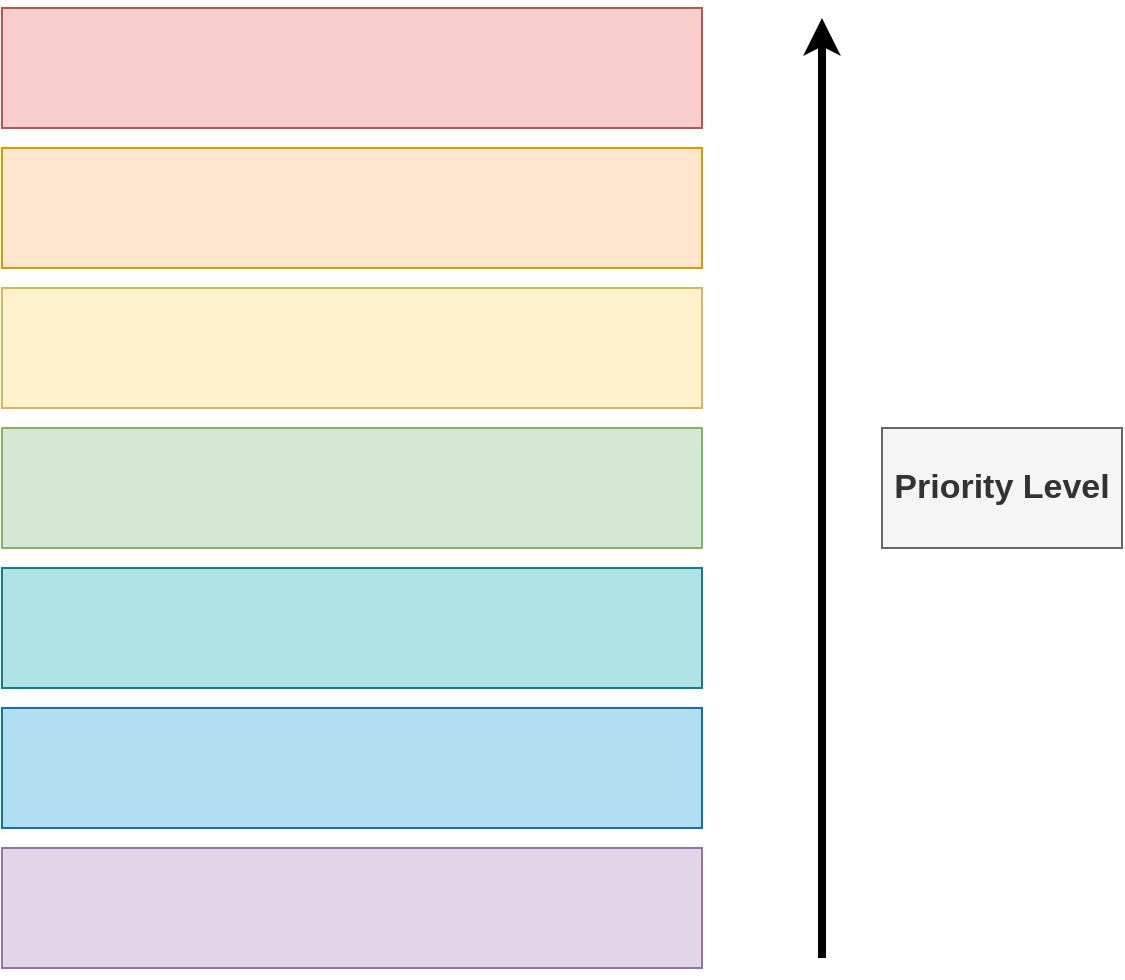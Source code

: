 <mxfile version="12.3.2" type="device" pages="1"><diagram id="alwlg3QHh-e73JdiiUnX" name="Page-1"><mxGraphModel dx="1483" dy="880" grid="1" gridSize="10" guides="1" tooltips="1" connect="1" arrows="1" fold="1" page="1" pageScale="1" pageWidth="1169" pageHeight="827" math="0" shadow="0"><root><mxCell id="0"/><mxCell id="1" parent="0"/><mxCell id="0XT-CZcjGFwikC_cgEWI-1" value="" style="rounded=0;whiteSpace=wrap;html=1;fillColor=#f8cecc;strokeColor=#b85450;" vertex="1" parent="1"><mxGeometry x="330" y="130" width="350" height="60" as="geometry"/></mxCell><mxCell id="0XT-CZcjGFwikC_cgEWI-2" value="" style="rounded=0;whiteSpace=wrap;html=1;fillColor=#ffe6cc;strokeColor=#d79b00;" vertex="1" parent="1"><mxGeometry x="330" y="200" width="350" height="60" as="geometry"/></mxCell><mxCell id="0XT-CZcjGFwikC_cgEWI-3" value="" style="rounded=0;whiteSpace=wrap;html=1;fillColor=#fff2cc;strokeColor=#d6b656;" vertex="1" parent="1"><mxGeometry x="330" y="270" width="350" height="60" as="geometry"/></mxCell><mxCell id="0XT-CZcjGFwikC_cgEWI-4" value="" style="rounded=0;whiteSpace=wrap;html=1;fillColor=#d5e8d4;strokeColor=#82b366;" vertex="1" parent="1"><mxGeometry x="330" y="340" width="350" height="60" as="geometry"/></mxCell><mxCell id="0XT-CZcjGFwikC_cgEWI-6" value="" style="rounded=0;whiteSpace=wrap;html=1;fillColor=#b0e3e6;strokeColor=#0e8088;" vertex="1" parent="1"><mxGeometry x="330" y="410" width="350" height="60" as="geometry"/></mxCell><mxCell id="0XT-CZcjGFwikC_cgEWI-7" value="" style="rounded=0;whiteSpace=wrap;html=1;fillColor=#b1ddf0;strokeColor=#10739e;" vertex="1" parent="1"><mxGeometry x="330" y="480" width="350" height="60" as="geometry"/></mxCell><mxCell id="0XT-CZcjGFwikC_cgEWI-8" value="" style="rounded=0;whiteSpace=wrap;html=1;fillColor=#e1d5e7;strokeColor=#9673a6;" vertex="1" parent="1"><mxGeometry x="330" y="550" width="350" height="60" as="geometry"/></mxCell><mxCell id="0XT-CZcjGFwikC_cgEWI-9" value="" style="endArrow=classic;html=1;strokeWidth=4;" edge="1" parent="1"><mxGeometry width="50" height="50" relative="1" as="geometry"><mxPoint x="740" y="605" as="sourcePoint"/><mxPoint x="740" y="135" as="targetPoint"/></mxGeometry></mxCell><mxCell id="0XT-CZcjGFwikC_cgEWI-12" value="&lt;font style=&quot;font-size: 17px&quot;&gt;&lt;b&gt;Priority Level&lt;/b&gt;&lt;/font&gt;" style="rounded=0;whiteSpace=wrap;html=1;fillColor=#f5f5f5;strokeColor=#666666;fontColor=#333333;" vertex="1" parent="1"><mxGeometry x="770" y="340" width="120" height="60" as="geometry"/></mxCell></root></mxGraphModel></diagram></mxfile>